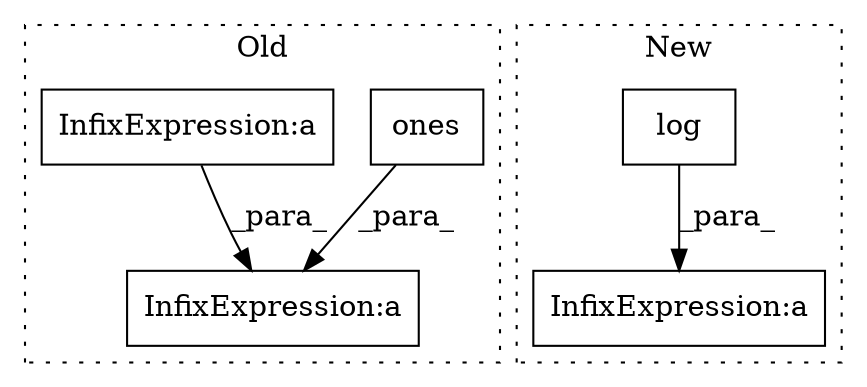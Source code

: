 digraph G {
subgraph cluster0 {
1 [label="ones" a="32" s="2556,2576" l="5,1" shape="box"];
4 [label="InfixExpression:a" a="27" s="2547" l="3" shape="box"];
5 [label="InfixExpression:a" a="27" s="2532" l="3" shape="box"];
label = "Old";
style="dotted";
}
subgraph cluster1 {
2 [label="log" a="32" s="2509,2530" l="4,1" shape="box"];
3 [label="InfixExpression:a" a="27" s="2500" l="3" shape="box"];
label = "New";
style="dotted";
}
1 -> 4 [label="_para_"];
2 -> 3 [label="_para_"];
5 -> 4 [label="_para_"];
}